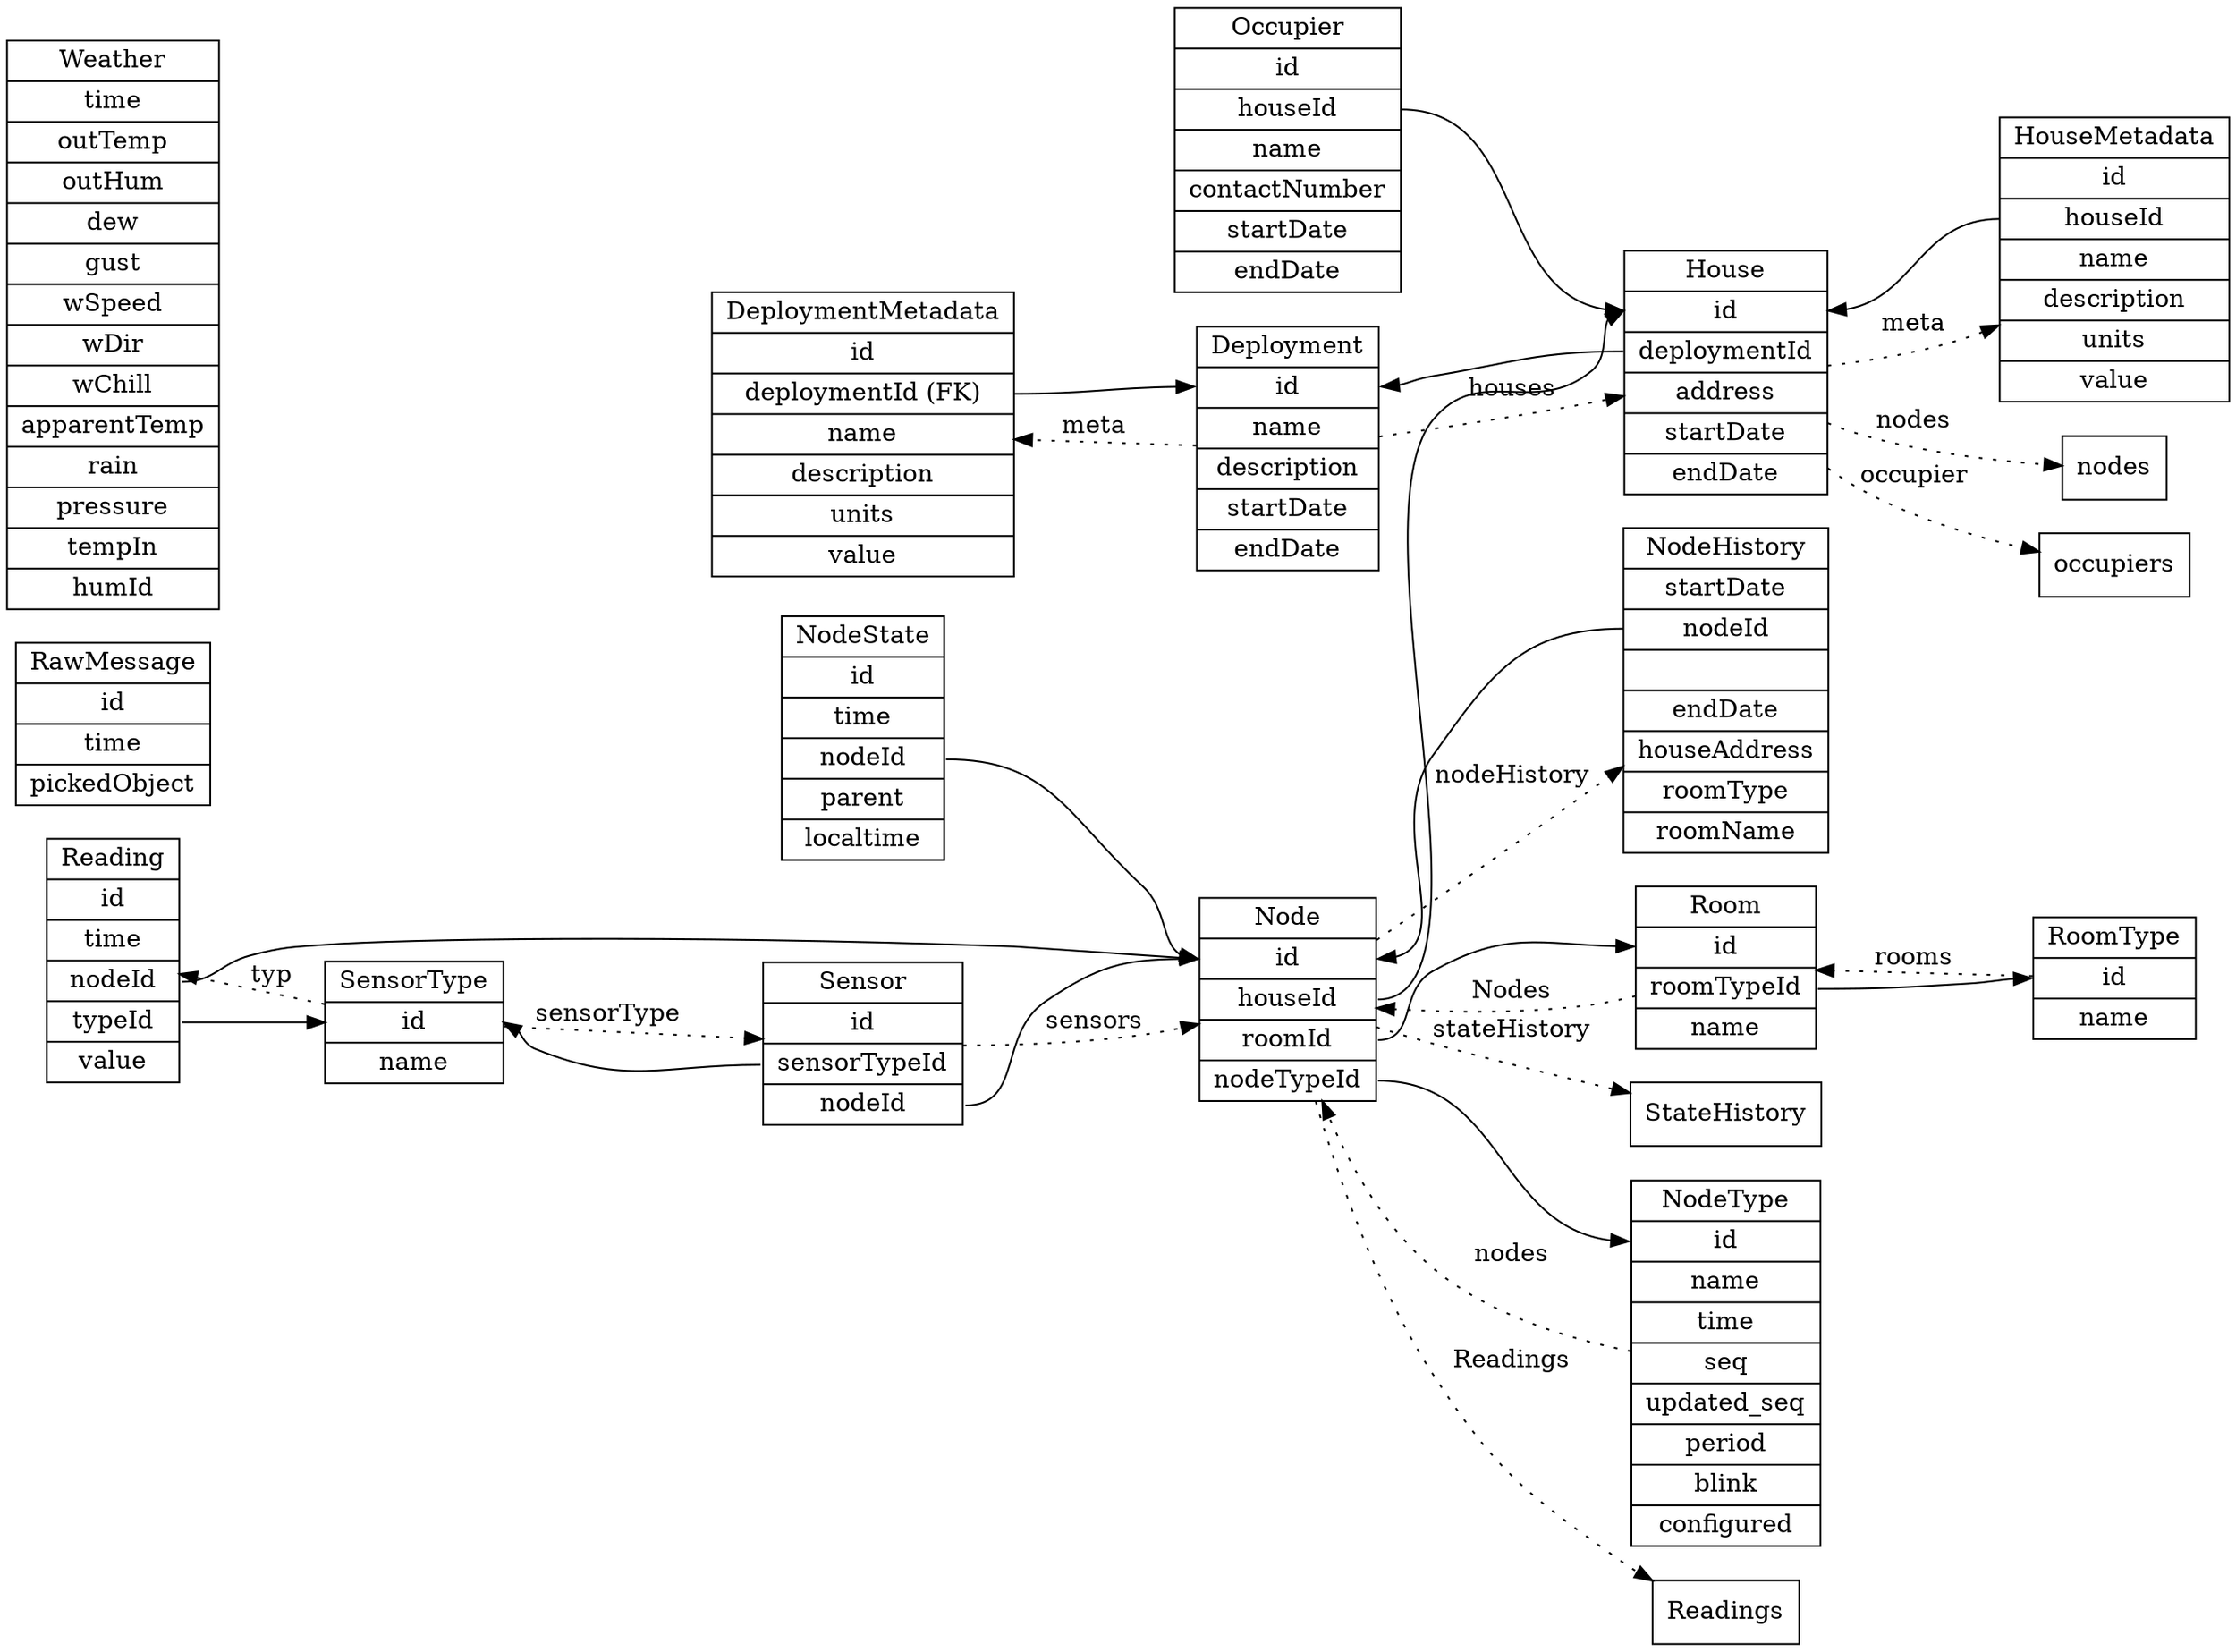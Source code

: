 digraph g{
  node[shape=record];
  rankdir=LR;
  DeploymentMeta[label="DeploymentMetadata | <f0> id | <f1> deploymentId (FK)| name| description | units| value" ];
  DeploymentMeta:f1 -> Deployment:f0;

  Deployment [label="Deployment | <f0> id | name | description | startDate | endDate"];
  Deployment -> DeploymentMeta [label="meta" style="dotted"];
  Deployment -> House [label="houses" style="dotted"];
  
  HouseMetaData[label="HouseMetadata | <f0> id | <f1> houseId | name | description | units | value"];
  House[label="House | <f0> id | <f1> deploymentId | address | startDate | endDate"];
  HouseMetaData:f1 -> House:f0;
  House:f1 -> Deployment:f0;
  House -> HouseMetaData [label="meta" style="dotted"];
  House -> nodes [label="nodes" style="dotted"];
  House -> occupiers [label="occupier" style="dotted"];

  NodeState[label="NodeState|<f0>id|time|<f1>nodeId|parent|localtime"];
  NodeState:f1 -> ANode:f0;
  NodeHistory[label="NodeHistory|<f0>startDate|<f1>nodeId||endDate|houseAddress|roomType|roomName"];
  NodeHistory:f1 -> ANode:f0;
  ANode[label="Node| <f0> id| <f1> houseId| <f2> roomId| <f3> nodeTypeId"];
  ANode:f1 -> House:f0;
  ANode:f2 -> Room:f0;  //UNCOMMENT WHEN ROOM AVAILABLE
  ANode:f3 -> NodeType:f0;
  ANode -> StateHistory [label="stateHistory" style="dotted"];
  ANode -> NodeHistory  [label="nodeHistory" style="dotted"];
  ANode -> Readings [label="Readings",style="dotted"];
 
 
  NodeType[label="NodeType| <f0>id |name|time|seq|updated_seq|period|blink|configured"];
  NodeType -> ANode [label="nodes",style="dotted"];


  Occupier[label="Occupier|<f0>id|<f1>houseId|name|contactNumber|startDate|endDate"];
  Occupier:f1 -> House:f0;

  RawMessage[label="RawMessage|<f0>id|time|pickedObject"];

  Reading[label="Reading|<f0>id|time|<f1>nodeId|<f2>typeId|value"];
  Reading:f1 -> ANode:f0;
  Reading:f2 -> SensorType:f0;
   
  Room[label="Room|<f0>id|<f1>roomTypeId|name"];
  RoomType[label="RoomType|<f0>id|name"];
  Room:f1 -> RoomType:f0;
  Room -> ANode [label="Nodes",style="dotted"];
  RoomType -> Room [label="rooms",style="dotted"];

  Sensor[label="Sensor|<f0>id|<f1>sensorTypeId|<f2>nodeId"];
  SensorType[label="SensorType|<f0>id|<f1>name"];
  Sensor:f1 -> SensorType:f0;
  Sensor:f2 -> ANode:f0;
  Sensor -> ANode [label="sensors",style="dotted"];
  SensorType -> Reading [label="typ",style="dotted"];
  SensorType -> Sensor [label="sensorType",style="dotted"];

  Weather[label="Weather|<f0>time|outTemp|outHum|dew|gust|wSpeed|wDir|wChill|apparentTemp|rain|pressure|tempIn|humId"];

}
